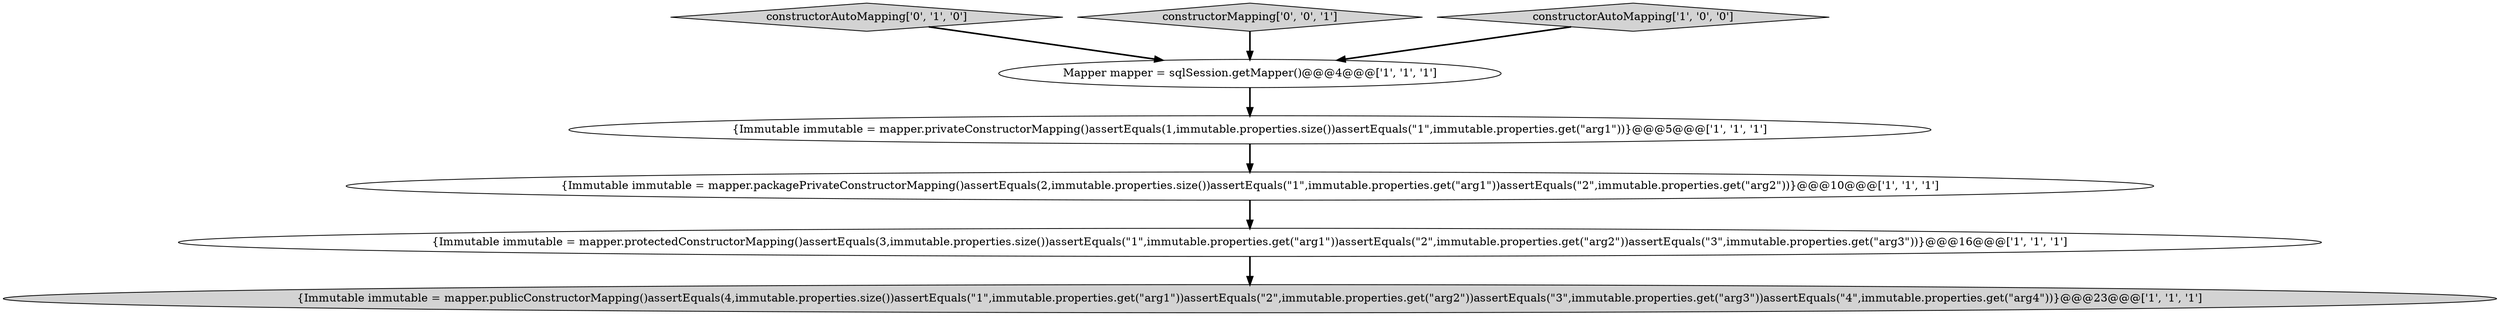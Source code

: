 digraph {
3 [style = filled, label = "{Immutable immutable = mapper.protectedConstructorMapping()assertEquals(3,immutable.properties.size())assertEquals(\"1\",immutable.properties.get(\"arg1\"))assertEquals(\"2\",immutable.properties.get(\"arg2\"))assertEquals(\"3\",immutable.properties.get(\"arg3\"))}@@@16@@@['1', '1', '1']", fillcolor = white, shape = ellipse image = "AAA0AAABBB1BBB"];
1 [style = filled, label = "{Immutable immutable = mapper.packagePrivateConstructorMapping()assertEquals(2,immutable.properties.size())assertEquals(\"1\",immutable.properties.get(\"arg1\"))assertEquals(\"2\",immutable.properties.get(\"arg2\"))}@@@10@@@['1', '1', '1']", fillcolor = white, shape = ellipse image = "AAA0AAABBB1BBB"];
6 [style = filled, label = "constructorAutoMapping['0', '1', '0']", fillcolor = lightgray, shape = diamond image = "AAA0AAABBB2BBB"];
4 [style = filled, label = "Mapper mapper = sqlSession.getMapper()@@@4@@@['1', '1', '1']", fillcolor = white, shape = ellipse image = "AAA0AAABBB1BBB"];
7 [style = filled, label = "constructorMapping['0', '0', '1']", fillcolor = lightgray, shape = diamond image = "AAA0AAABBB3BBB"];
0 [style = filled, label = "{Immutable immutable = mapper.publicConstructorMapping()assertEquals(4,immutable.properties.size())assertEquals(\"1\",immutable.properties.get(\"arg1\"))assertEquals(\"2\",immutable.properties.get(\"arg2\"))assertEquals(\"3\",immutable.properties.get(\"arg3\"))assertEquals(\"4\",immutable.properties.get(\"arg4\"))}@@@23@@@['1', '1', '1']", fillcolor = lightgray, shape = ellipse image = "AAA0AAABBB1BBB"];
2 [style = filled, label = "constructorAutoMapping['1', '0', '0']", fillcolor = lightgray, shape = diamond image = "AAA0AAABBB1BBB"];
5 [style = filled, label = "{Immutable immutable = mapper.privateConstructorMapping()assertEquals(1,immutable.properties.size())assertEquals(\"1\",immutable.properties.get(\"arg1\"))}@@@5@@@['1', '1', '1']", fillcolor = white, shape = ellipse image = "AAA0AAABBB1BBB"];
1->3 [style = bold, label=""];
5->1 [style = bold, label=""];
6->4 [style = bold, label=""];
7->4 [style = bold, label=""];
2->4 [style = bold, label=""];
4->5 [style = bold, label=""];
3->0 [style = bold, label=""];
}

